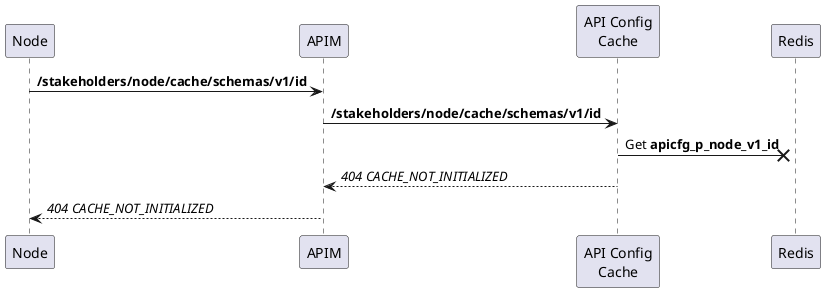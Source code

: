 /'
Scenario 04:
  Node retrieves last cache version id, but it is not present on Redis
'/
@startuml
participant Node
participant APIM
participant "API Config\nCache" as Cache

Node -> APIM: <b>/stakeholders/node/cache/schemas/v1/id</b>
APIM -> Cache: <b>/stakeholders/node/cache/schemas/v1/id</b>
Cache -x Redis: Get <b>apicfg_p_node_v1_id</b>
Cache --> APIM: <i>404 CACHE_NOT_INITIALIZED</i>
APIM --> Node: <i>404 CACHE_NOT_INITIALIZED</i>
@enduml
